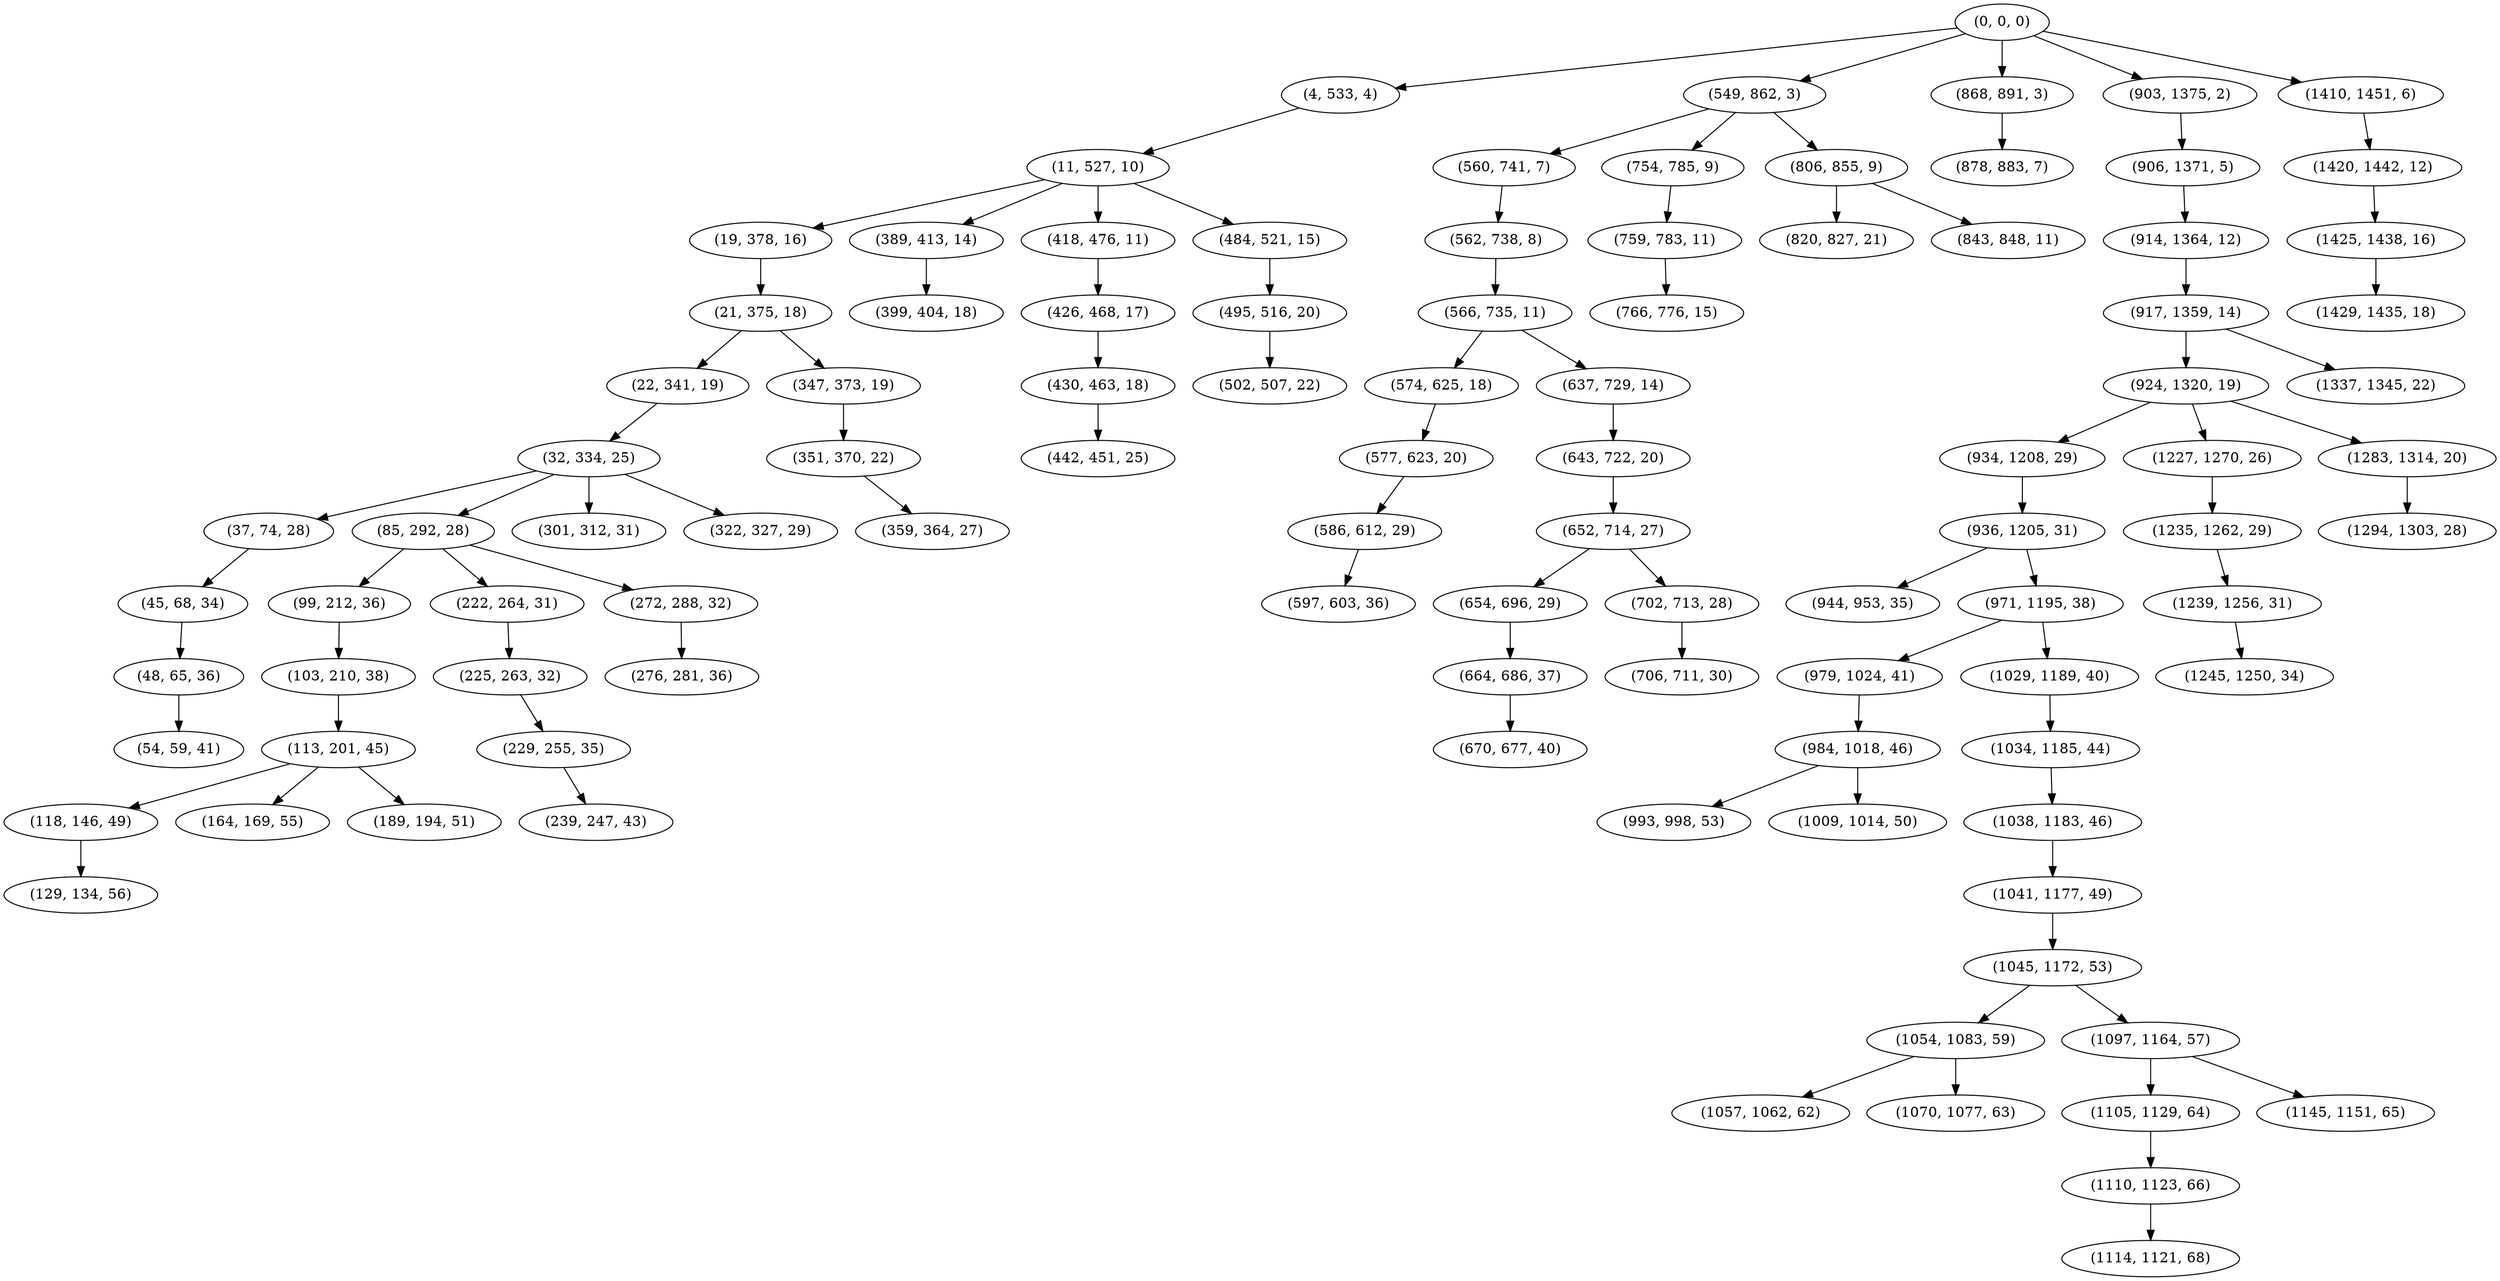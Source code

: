 digraph tree {
    "(0, 0, 0)";
    "(4, 533, 4)";
    "(11, 527, 10)";
    "(19, 378, 16)";
    "(21, 375, 18)";
    "(22, 341, 19)";
    "(32, 334, 25)";
    "(37, 74, 28)";
    "(45, 68, 34)";
    "(48, 65, 36)";
    "(54, 59, 41)";
    "(85, 292, 28)";
    "(99, 212, 36)";
    "(103, 210, 38)";
    "(113, 201, 45)";
    "(118, 146, 49)";
    "(129, 134, 56)";
    "(164, 169, 55)";
    "(189, 194, 51)";
    "(222, 264, 31)";
    "(225, 263, 32)";
    "(229, 255, 35)";
    "(239, 247, 43)";
    "(272, 288, 32)";
    "(276, 281, 36)";
    "(301, 312, 31)";
    "(322, 327, 29)";
    "(347, 373, 19)";
    "(351, 370, 22)";
    "(359, 364, 27)";
    "(389, 413, 14)";
    "(399, 404, 18)";
    "(418, 476, 11)";
    "(426, 468, 17)";
    "(430, 463, 18)";
    "(442, 451, 25)";
    "(484, 521, 15)";
    "(495, 516, 20)";
    "(502, 507, 22)";
    "(549, 862, 3)";
    "(560, 741, 7)";
    "(562, 738, 8)";
    "(566, 735, 11)";
    "(574, 625, 18)";
    "(577, 623, 20)";
    "(586, 612, 29)";
    "(597, 603, 36)";
    "(637, 729, 14)";
    "(643, 722, 20)";
    "(652, 714, 27)";
    "(654, 696, 29)";
    "(664, 686, 37)";
    "(670, 677, 40)";
    "(702, 713, 28)";
    "(706, 711, 30)";
    "(754, 785, 9)";
    "(759, 783, 11)";
    "(766, 776, 15)";
    "(806, 855, 9)";
    "(820, 827, 21)";
    "(843, 848, 11)";
    "(868, 891, 3)";
    "(878, 883, 7)";
    "(903, 1375, 2)";
    "(906, 1371, 5)";
    "(914, 1364, 12)";
    "(917, 1359, 14)";
    "(924, 1320, 19)";
    "(934, 1208, 29)";
    "(936, 1205, 31)";
    "(944, 953, 35)";
    "(971, 1195, 38)";
    "(979, 1024, 41)";
    "(984, 1018, 46)";
    "(993, 998, 53)";
    "(1009, 1014, 50)";
    "(1029, 1189, 40)";
    "(1034, 1185, 44)";
    "(1038, 1183, 46)";
    "(1041, 1177, 49)";
    "(1045, 1172, 53)";
    "(1054, 1083, 59)";
    "(1057, 1062, 62)";
    "(1070, 1077, 63)";
    "(1097, 1164, 57)";
    "(1105, 1129, 64)";
    "(1110, 1123, 66)";
    "(1114, 1121, 68)";
    "(1145, 1151, 65)";
    "(1227, 1270, 26)";
    "(1235, 1262, 29)";
    "(1239, 1256, 31)";
    "(1245, 1250, 34)";
    "(1283, 1314, 20)";
    "(1294, 1303, 28)";
    "(1337, 1345, 22)";
    "(1410, 1451, 6)";
    "(1420, 1442, 12)";
    "(1425, 1438, 16)";
    "(1429, 1435, 18)";
    "(0, 0, 0)" -> "(4, 533, 4)";
    "(0, 0, 0)" -> "(549, 862, 3)";
    "(0, 0, 0)" -> "(868, 891, 3)";
    "(0, 0, 0)" -> "(903, 1375, 2)";
    "(0, 0, 0)" -> "(1410, 1451, 6)";
    "(4, 533, 4)" -> "(11, 527, 10)";
    "(11, 527, 10)" -> "(19, 378, 16)";
    "(11, 527, 10)" -> "(389, 413, 14)";
    "(11, 527, 10)" -> "(418, 476, 11)";
    "(11, 527, 10)" -> "(484, 521, 15)";
    "(19, 378, 16)" -> "(21, 375, 18)";
    "(21, 375, 18)" -> "(22, 341, 19)";
    "(21, 375, 18)" -> "(347, 373, 19)";
    "(22, 341, 19)" -> "(32, 334, 25)";
    "(32, 334, 25)" -> "(37, 74, 28)";
    "(32, 334, 25)" -> "(85, 292, 28)";
    "(32, 334, 25)" -> "(301, 312, 31)";
    "(32, 334, 25)" -> "(322, 327, 29)";
    "(37, 74, 28)" -> "(45, 68, 34)";
    "(45, 68, 34)" -> "(48, 65, 36)";
    "(48, 65, 36)" -> "(54, 59, 41)";
    "(85, 292, 28)" -> "(99, 212, 36)";
    "(85, 292, 28)" -> "(222, 264, 31)";
    "(85, 292, 28)" -> "(272, 288, 32)";
    "(99, 212, 36)" -> "(103, 210, 38)";
    "(103, 210, 38)" -> "(113, 201, 45)";
    "(113, 201, 45)" -> "(118, 146, 49)";
    "(113, 201, 45)" -> "(164, 169, 55)";
    "(113, 201, 45)" -> "(189, 194, 51)";
    "(118, 146, 49)" -> "(129, 134, 56)";
    "(222, 264, 31)" -> "(225, 263, 32)";
    "(225, 263, 32)" -> "(229, 255, 35)";
    "(229, 255, 35)" -> "(239, 247, 43)";
    "(272, 288, 32)" -> "(276, 281, 36)";
    "(347, 373, 19)" -> "(351, 370, 22)";
    "(351, 370, 22)" -> "(359, 364, 27)";
    "(389, 413, 14)" -> "(399, 404, 18)";
    "(418, 476, 11)" -> "(426, 468, 17)";
    "(426, 468, 17)" -> "(430, 463, 18)";
    "(430, 463, 18)" -> "(442, 451, 25)";
    "(484, 521, 15)" -> "(495, 516, 20)";
    "(495, 516, 20)" -> "(502, 507, 22)";
    "(549, 862, 3)" -> "(560, 741, 7)";
    "(549, 862, 3)" -> "(754, 785, 9)";
    "(549, 862, 3)" -> "(806, 855, 9)";
    "(560, 741, 7)" -> "(562, 738, 8)";
    "(562, 738, 8)" -> "(566, 735, 11)";
    "(566, 735, 11)" -> "(574, 625, 18)";
    "(566, 735, 11)" -> "(637, 729, 14)";
    "(574, 625, 18)" -> "(577, 623, 20)";
    "(577, 623, 20)" -> "(586, 612, 29)";
    "(586, 612, 29)" -> "(597, 603, 36)";
    "(637, 729, 14)" -> "(643, 722, 20)";
    "(643, 722, 20)" -> "(652, 714, 27)";
    "(652, 714, 27)" -> "(654, 696, 29)";
    "(652, 714, 27)" -> "(702, 713, 28)";
    "(654, 696, 29)" -> "(664, 686, 37)";
    "(664, 686, 37)" -> "(670, 677, 40)";
    "(702, 713, 28)" -> "(706, 711, 30)";
    "(754, 785, 9)" -> "(759, 783, 11)";
    "(759, 783, 11)" -> "(766, 776, 15)";
    "(806, 855, 9)" -> "(820, 827, 21)";
    "(806, 855, 9)" -> "(843, 848, 11)";
    "(868, 891, 3)" -> "(878, 883, 7)";
    "(903, 1375, 2)" -> "(906, 1371, 5)";
    "(906, 1371, 5)" -> "(914, 1364, 12)";
    "(914, 1364, 12)" -> "(917, 1359, 14)";
    "(917, 1359, 14)" -> "(924, 1320, 19)";
    "(917, 1359, 14)" -> "(1337, 1345, 22)";
    "(924, 1320, 19)" -> "(934, 1208, 29)";
    "(924, 1320, 19)" -> "(1227, 1270, 26)";
    "(924, 1320, 19)" -> "(1283, 1314, 20)";
    "(934, 1208, 29)" -> "(936, 1205, 31)";
    "(936, 1205, 31)" -> "(944, 953, 35)";
    "(936, 1205, 31)" -> "(971, 1195, 38)";
    "(971, 1195, 38)" -> "(979, 1024, 41)";
    "(971, 1195, 38)" -> "(1029, 1189, 40)";
    "(979, 1024, 41)" -> "(984, 1018, 46)";
    "(984, 1018, 46)" -> "(993, 998, 53)";
    "(984, 1018, 46)" -> "(1009, 1014, 50)";
    "(1029, 1189, 40)" -> "(1034, 1185, 44)";
    "(1034, 1185, 44)" -> "(1038, 1183, 46)";
    "(1038, 1183, 46)" -> "(1041, 1177, 49)";
    "(1041, 1177, 49)" -> "(1045, 1172, 53)";
    "(1045, 1172, 53)" -> "(1054, 1083, 59)";
    "(1045, 1172, 53)" -> "(1097, 1164, 57)";
    "(1054, 1083, 59)" -> "(1057, 1062, 62)";
    "(1054, 1083, 59)" -> "(1070, 1077, 63)";
    "(1097, 1164, 57)" -> "(1105, 1129, 64)";
    "(1097, 1164, 57)" -> "(1145, 1151, 65)";
    "(1105, 1129, 64)" -> "(1110, 1123, 66)";
    "(1110, 1123, 66)" -> "(1114, 1121, 68)";
    "(1227, 1270, 26)" -> "(1235, 1262, 29)";
    "(1235, 1262, 29)" -> "(1239, 1256, 31)";
    "(1239, 1256, 31)" -> "(1245, 1250, 34)";
    "(1283, 1314, 20)" -> "(1294, 1303, 28)";
    "(1410, 1451, 6)" -> "(1420, 1442, 12)";
    "(1420, 1442, 12)" -> "(1425, 1438, 16)";
    "(1425, 1438, 16)" -> "(1429, 1435, 18)";
}
